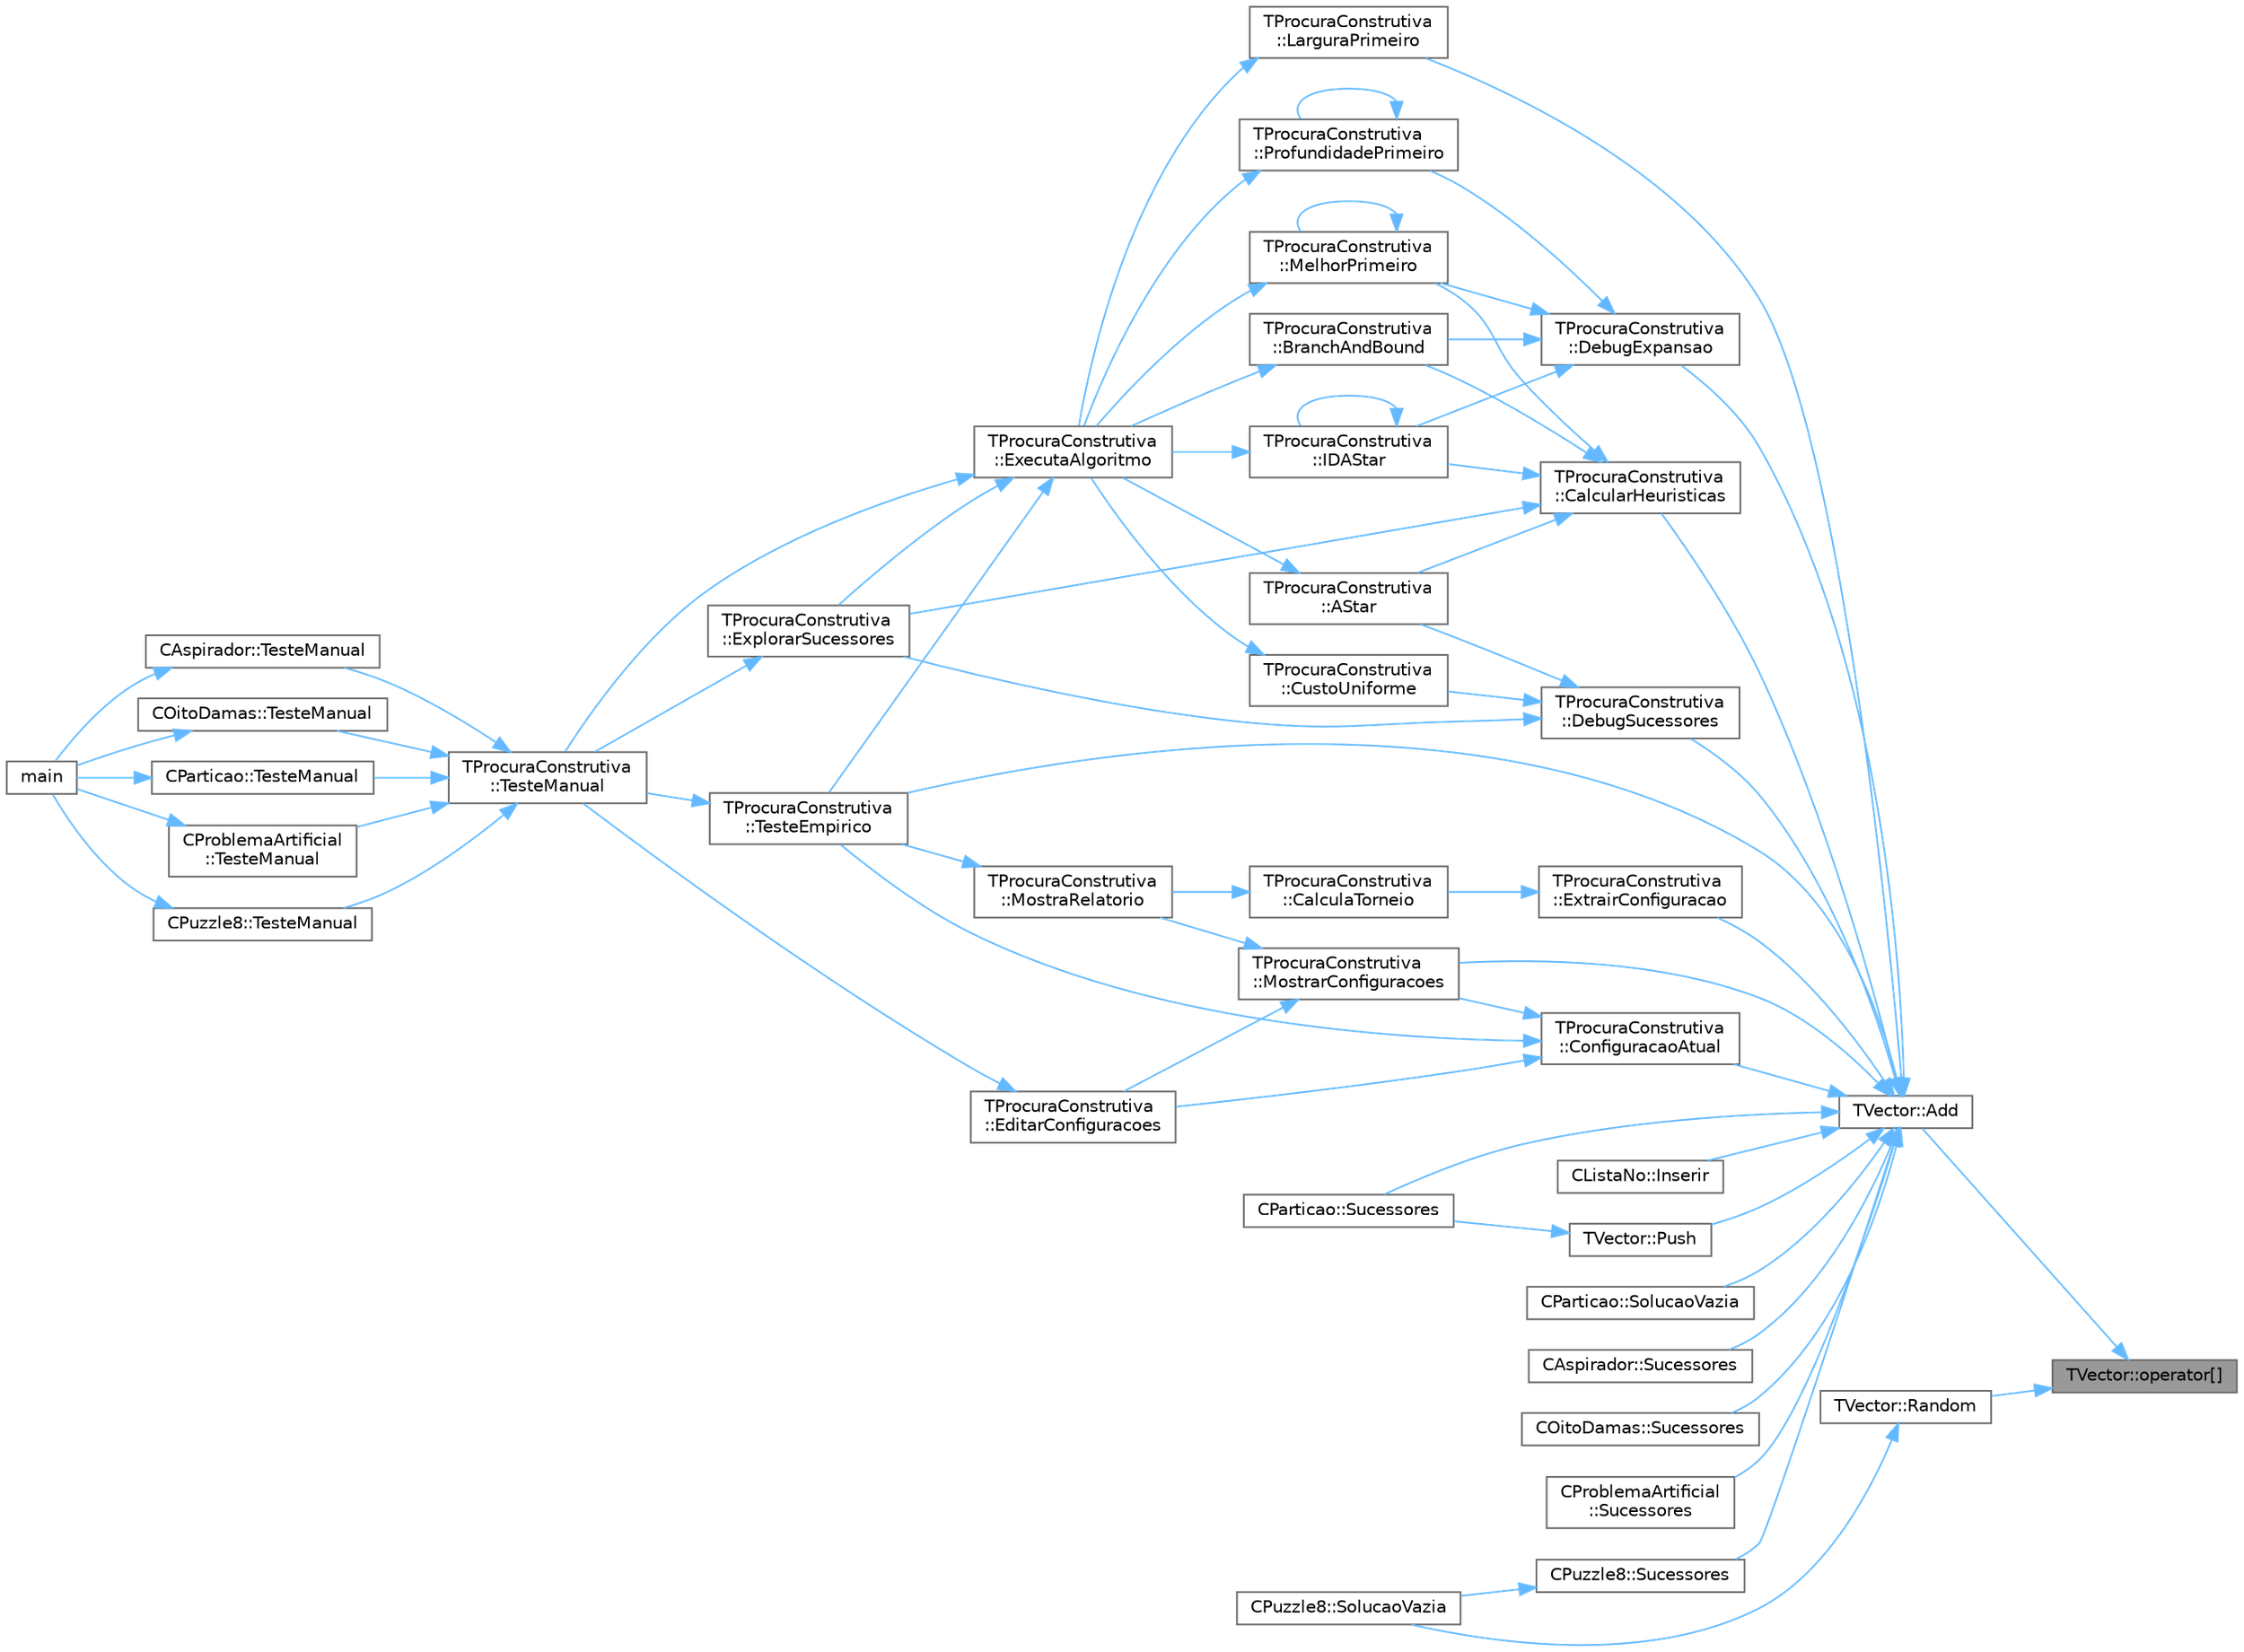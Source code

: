 digraph "TVector::operator[]"
{
 // LATEX_PDF_SIZE
  bgcolor="transparent";
  edge [fontname=Helvetica,fontsize=10,labelfontname=Helvetica,labelfontsize=10];
  node [fontname=Helvetica,fontsize=10,shape=box,height=0.2,width=0.4];
  rankdir="RL";
  Node1 [id="Node000001",label="TVector::operator[]",height=0.2,width=0.4,color="gray40", fillcolor="grey60", style="filled", fontcolor="black",tooltip=" "];
  Node1 -> Node2 [id="edge68_Node000001_Node000002",dir="back",color="steelblue1",style="solid",tooltip=" "];
  Node2 [id="Node000002",label="TVector::Add",height=0.2,width=0.4,color="grey40", fillcolor="white", style="filled",URL="$classTVector.html#a21e44df6bc9513d711e2047abc5abf3d",tooltip=" "];
  Node2 -> Node3 [id="edge69_Node000002_Node000003",dir="back",color="steelblue1",style="solid",tooltip=" "];
  Node3 [id="Node000003",label="TProcuraConstrutiva\l::CalcularHeuristicas",height=0.2,width=0.4,color="grey40", fillcolor="white", style="filled",URL="$classTProcuraConstrutiva.html#a640e74c9b6cd340761db671438ad679e",tooltip=" "];
  Node3 -> Node4 [id="edge70_Node000003_Node000004",dir="back",color="steelblue1",style="solid",tooltip=" "];
  Node4 [id="Node000004",label="TProcuraConstrutiva\l::AStar",height=0.2,width=0.4,color="grey40", fillcolor="white", style="filled",URL="$group__ProcurasInformadas.html#ga37dd78e1a9a6742700728135f81964b4",tooltip="Executa a procura A*, algoritmo informado."];
  Node4 -> Node5 [id="edge71_Node000004_Node000005",dir="back",color="steelblue1",style="solid",tooltip=" "];
  Node5 [id="Node000005",label="TProcuraConstrutiva\l::ExecutaAlgoritmo",height=0.2,width=0.4,color="grey40", fillcolor="white", style="filled",URL="$group__RedefinicaoOpcional.html#gae52871eb18c8ae656a2174acf43b3bb3",tooltip="Executa o algoritmo com os parametros atuais."];
  Node5 -> Node6 [id="edge72_Node000005_Node000006",dir="back",color="steelblue1",style="solid",tooltip=" "];
  Node6 [id="Node000006",label="TProcuraConstrutiva\l::ExplorarSucessores",height=0.2,width=0.4,color="grey40", fillcolor="white", style="filled",URL="$classTProcuraConstrutiva.html#ab5639efca5e48b564a8bdd9ec23a8955",tooltip=" "];
  Node6 -> Node7 [id="edge73_Node000006_Node000007",dir="back",color="steelblue1",style="solid",tooltip=" "];
  Node7 [id="Node000007",label="TProcuraConstrutiva\l::TesteManual",height=0.2,width=0.4,color="grey40", fillcolor="white", style="filled",URL="$group__RedefinicaoMandatoria.html#ga843a501e25cbaff7eb51d8d29995be3a",tooltip="Inicializa a interação com o utilizador."];
  Node7 -> Node8 [id="edge74_Node000007_Node000008",dir="back",color="steelblue1",style="solid",tooltip=" "];
  Node8 [id="Node000008",label="CAspirador::TesteManual",height=0.2,width=0.4,color="grey40", fillcolor="white", style="filled",URL="$classCAspirador.html#a718c8187439940dec18a46a9e9e024e3",tooltip="Inicializa a interação com o utilizador."];
  Node8 -> Node9 [id="edge75_Node000008_Node000009",dir="back",color="steelblue1",style="solid",tooltip=" "];
  Node9 [id="Node000009",label="main",height=0.2,width=0.4,color="grey40", fillcolor="white", style="filled",URL="$teste_8cpp.html#a0ddf1224851353fc92bfbff6f499fa97",tooltip=" "];
  Node7 -> Node10 [id="edge76_Node000007_Node000010",dir="back",color="steelblue1",style="solid",tooltip=" "];
  Node10 [id="Node000010",label="COitoDamas::TesteManual",height=0.2,width=0.4,color="grey40", fillcolor="white", style="filled",URL="$classCOitoDamas.html#a0fb443165d257ac17fc8cf5bc870404d",tooltip="Inicializa a interação com o utilizador."];
  Node10 -> Node9 [id="edge77_Node000010_Node000009",dir="back",color="steelblue1",style="solid",tooltip=" "];
  Node7 -> Node11 [id="edge78_Node000007_Node000011",dir="back",color="steelblue1",style="solid",tooltip=" "];
  Node11 [id="Node000011",label="CParticao::TesteManual",height=0.2,width=0.4,color="grey40", fillcolor="white", style="filled",URL="$classCParticao.html#aa4d328b9944991f3fc52ce0726111865",tooltip="Inicializa a interação com o utilizador."];
  Node11 -> Node9 [id="edge79_Node000011_Node000009",dir="back",color="steelblue1",style="solid",tooltip=" "];
  Node7 -> Node12 [id="edge80_Node000007_Node000012",dir="back",color="steelblue1",style="solid",tooltip=" "];
  Node12 [id="Node000012",label="CProblemaArtificial\l::TesteManual",height=0.2,width=0.4,color="grey40", fillcolor="white", style="filled",URL="$classCProblemaArtificial.html#abaad629eb538177261df40e1e27e92ed",tooltip="Inicializa a interação com o utilizador."];
  Node12 -> Node9 [id="edge81_Node000012_Node000009",dir="back",color="steelblue1",style="solid",tooltip=" "];
  Node7 -> Node13 [id="edge82_Node000007_Node000013",dir="back",color="steelblue1",style="solid",tooltip=" "];
  Node13 [id="Node000013",label="CPuzzle8::TesteManual",height=0.2,width=0.4,color="grey40", fillcolor="white", style="filled",URL="$classCPuzzle8.html#a06d2a8f5d7e3670eb6ee75d7a72b0265",tooltip="Inicializa a interação com o utilizador."];
  Node13 -> Node9 [id="edge83_Node000013_Node000009",dir="back",color="steelblue1",style="solid",tooltip=" "];
  Node5 -> Node14 [id="edge84_Node000005_Node000014",dir="back",color="steelblue1",style="solid",tooltip=" "];
  Node14 [id="Node000014",label="TProcuraConstrutiva\l::TesteEmpirico",height=0.2,width=0.4,color="grey40", fillcolor="white", style="filled",URL="$group__RedefinicaoOpcional.html#gab2fca28035f165ce7c1d40acbfc8c971",tooltip="Executa testes empíricos, em todas as configurações guardadas, nas instâncias selecionadas."];
  Node14 -> Node7 [id="edge85_Node000014_Node000007",dir="back",color="steelblue1",style="solid",tooltip=" "];
  Node5 -> Node7 [id="edge86_Node000005_Node000007",dir="back",color="steelblue1",style="solid",tooltip=" "];
  Node3 -> Node15 [id="edge87_Node000003_Node000015",dir="back",color="steelblue1",style="solid",tooltip=" "];
  Node15 [id="Node000015",label="TProcuraConstrutiva\l::BranchAndBound",height=0.2,width=0.4,color="grey40", fillcolor="white", style="filled",URL="$group__ProcurasInformadas.html#gafe804dbf6cabda9e627500c2d4f8aafd",tooltip="Executa o algoritmo Branch-and-Bound, um algoritmo informado."];
  Node15 -> Node5 [id="edge88_Node000015_Node000005",dir="back",color="steelblue1",style="solid",tooltip=" "];
  Node3 -> Node6 [id="edge89_Node000003_Node000006",dir="back",color="steelblue1",style="solid",tooltip=" "];
  Node3 -> Node16 [id="edge90_Node000003_Node000016",dir="back",color="steelblue1",style="solid",tooltip=" "];
  Node16 [id="Node000016",label="TProcuraConstrutiva\l::IDAStar",height=0.2,width=0.4,color="grey40", fillcolor="white", style="filled",URL="$group__ProcurasInformadas.html#gae77f9608e7988052377d7025bee7c4e8",tooltip="Executa a procura IDA*, algoritmo informado."];
  Node16 -> Node5 [id="edge91_Node000016_Node000005",dir="back",color="steelblue1",style="solid",tooltip=" "];
  Node16 -> Node16 [id="edge92_Node000016_Node000016",dir="back",color="steelblue1",style="solid",tooltip=" "];
  Node3 -> Node17 [id="edge93_Node000003_Node000017",dir="back",color="steelblue1",style="solid",tooltip=" "];
  Node17 [id="Node000017",label="TProcuraConstrutiva\l::MelhorPrimeiro",height=0.2,width=0.4,color="grey40", fillcolor="white", style="filled",URL="$group__ProcurasInformadas.html#gaebb84182343041bc276e4ceceb4b13aa",tooltip="Executa a procura melhor primeiro, algoritmo informado."];
  Node17 -> Node5 [id="edge94_Node000017_Node000005",dir="back",color="steelblue1",style="solid",tooltip=" "];
  Node17 -> Node17 [id="edge95_Node000017_Node000017",dir="back",color="steelblue1",style="solid",tooltip=" "];
  Node2 -> Node18 [id="edge96_Node000002_Node000018",dir="back",color="steelblue1",style="solid",tooltip=" "];
  Node18 [id="Node000018",label="TProcuraConstrutiva\l::ConfiguracaoAtual",height=0.2,width=0.4,color="grey40", fillcolor="white", style="filled",URL="$classTProcuraConstrutiva.html#a4c50b21dc4dc6a689af754dfce6e272f",tooltip=" "];
  Node18 -> Node19 [id="edge97_Node000018_Node000019",dir="back",color="steelblue1",style="solid",tooltip=" "];
  Node19 [id="Node000019",label="TProcuraConstrutiva\l::EditarConfiguracoes",height=0.2,width=0.4,color="grey40", fillcolor="white", style="filled",URL="$classTProcuraConstrutiva.html#a7e5329143aa8df478b68741d47fa6a7f",tooltip=" "];
  Node19 -> Node7 [id="edge98_Node000019_Node000007",dir="back",color="steelblue1",style="solid",tooltip=" "];
  Node18 -> Node20 [id="edge99_Node000018_Node000020",dir="back",color="steelblue1",style="solid",tooltip=" "];
  Node20 [id="Node000020",label="TProcuraConstrutiva\l::MostrarConfiguracoes",height=0.2,width=0.4,color="grey40", fillcolor="white", style="filled",URL="$classTProcuraConstrutiva.html#a9d4bc5b86186bcba9cbee82588ada2fb",tooltip=" "];
  Node20 -> Node19 [id="edge100_Node000020_Node000019",dir="back",color="steelblue1",style="solid",tooltip=" "];
  Node20 -> Node21 [id="edge101_Node000020_Node000021",dir="back",color="steelblue1",style="solid",tooltip=" "];
  Node21 [id="Node000021",label="TProcuraConstrutiva\l::MostraRelatorio",height=0.2,width=0.4,color="grey40", fillcolor="white", style="filled",URL="$classTProcuraConstrutiva.html#ac7e1356d8cd516f18380d4f4c5730c2b",tooltip=" "];
  Node21 -> Node14 [id="edge102_Node000021_Node000014",dir="back",color="steelblue1",style="solid",tooltip=" "];
  Node18 -> Node14 [id="edge103_Node000018_Node000014",dir="back",color="steelblue1",style="solid",tooltip=" "];
  Node2 -> Node22 [id="edge104_Node000002_Node000022",dir="back",color="steelblue1",style="solid",tooltip=" "];
  Node22 [id="Node000022",label="TProcuraConstrutiva\l::DebugExpansao",height=0.2,width=0.4,color="grey40", fillcolor="white", style="filled",URL="$classTProcuraConstrutiva.html#ad02feccb0f347d9a475ed1b883cc12aa",tooltip=" "];
  Node22 -> Node15 [id="edge105_Node000022_Node000015",dir="back",color="steelblue1",style="solid",tooltip=" "];
  Node22 -> Node16 [id="edge106_Node000022_Node000016",dir="back",color="steelblue1",style="solid",tooltip=" "];
  Node22 -> Node17 [id="edge107_Node000022_Node000017",dir="back",color="steelblue1",style="solid",tooltip=" "];
  Node22 -> Node23 [id="edge108_Node000022_Node000023",dir="back",color="steelblue1",style="solid",tooltip=" "];
  Node23 [id="Node000023",label="TProcuraConstrutiva\l::ProfundidadePrimeiro",height=0.2,width=0.4,color="grey40", fillcolor="white", style="filled",URL="$group__ProcurasCegas.html#gaf00d9776f6b25d56138efb6725b86228",tooltip="Executa a procura em profundidade primeiro, algoritmo cego."];
  Node23 -> Node5 [id="edge109_Node000023_Node000005",dir="back",color="steelblue1",style="solid",tooltip=" "];
  Node23 -> Node23 [id="edge110_Node000023_Node000023",dir="back",color="steelblue1",style="solid",tooltip=" "];
  Node2 -> Node24 [id="edge111_Node000002_Node000024",dir="back",color="steelblue1",style="solid",tooltip=" "];
  Node24 [id="Node000024",label="TProcuraConstrutiva\l::DebugSucessores",height=0.2,width=0.4,color="grey40", fillcolor="white", style="filled",URL="$classTProcuraConstrutiva.html#a08aa14ddc895426b2ce3df4d763cbbd7",tooltip=" "];
  Node24 -> Node4 [id="edge112_Node000024_Node000004",dir="back",color="steelblue1",style="solid",tooltip=" "];
  Node24 -> Node25 [id="edge113_Node000024_Node000025",dir="back",color="steelblue1",style="solid",tooltip=" "];
  Node25 [id="Node000025",label="TProcuraConstrutiva\l::CustoUniforme",height=0.2,width=0.4,color="grey40", fillcolor="white", style="filled",URL="$group__ProcurasCegas.html#ga2343fafdecfd55b69c0ffb71e8f9426b",tooltip="Executa a procura por custo uniforme, algoritmo cego."];
  Node25 -> Node5 [id="edge114_Node000025_Node000005",dir="back",color="steelblue1",style="solid",tooltip=" "];
  Node24 -> Node6 [id="edge115_Node000024_Node000006",dir="back",color="steelblue1",style="solid",tooltip=" "];
  Node2 -> Node26 [id="edge116_Node000002_Node000026",dir="back",color="steelblue1",style="solid",tooltip=" "];
  Node26 [id="Node000026",label="TProcuraConstrutiva\l::ExtrairConfiguracao",height=0.2,width=0.4,color="grey40", fillcolor="white", style="filled",URL="$classTProcuraConstrutiva.html#adc31f777cf89c56571baedd4a48cea47",tooltip=" "];
  Node26 -> Node27 [id="edge117_Node000026_Node000027",dir="back",color="steelblue1",style="solid",tooltip=" "];
  Node27 [id="Node000027",label="TProcuraConstrutiva\l::CalculaTorneio",height=0.2,width=0.4,color="grey40", fillcolor="white", style="filled",URL="$classTProcuraConstrutiva.html#a589640c821d42dbcc476971995b511bf",tooltip=" "];
  Node27 -> Node21 [id="edge118_Node000027_Node000021",dir="back",color="steelblue1",style="solid",tooltip=" "];
  Node2 -> Node28 [id="edge119_Node000002_Node000028",dir="back",color="steelblue1",style="solid",tooltip=" "];
  Node28 [id="Node000028",label="CListaNo::Inserir",height=0.2,width=0.4,color="grey40", fillcolor="white", style="filled",URL="$classCListaNo.html#a487ec70de88cd34f0f4356b5d0144c72",tooltip=" "];
  Node2 -> Node29 [id="edge120_Node000002_Node000029",dir="back",color="steelblue1",style="solid",tooltip=" "];
  Node29 [id="Node000029",label="TProcuraConstrutiva\l::LarguraPrimeiro",height=0.2,width=0.4,color="grey40", fillcolor="white", style="filled",URL="$group__ProcurasCegas.html#gafe656922894d8a27b4cfb70128793af0",tooltip="Executa a procura em largura primeiro, algoritmo cego."];
  Node29 -> Node5 [id="edge121_Node000029_Node000005",dir="back",color="steelblue1",style="solid",tooltip=" "];
  Node2 -> Node20 [id="edge122_Node000002_Node000020",dir="back",color="steelblue1",style="solid",tooltip=" "];
  Node2 -> Node30 [id="edge123_Node000002_Node000030",dir="back",color="steelblue1",style="solid",tooltip=" "];
  Node30 [id="Node000030",label="TVector::Push",height=0.2,width=0.4,color="grey40", fillcolor="white", style="filled",URL="$classTVector.html#ad9c1fb99a2d0d4f060c4746e6ce97d0f",tooltip=" "];
  Node30 -> Node31 [id="edge124_Node000030_Node000031",dir="back",color="steelblue1",style="solid",tooltip=" "];
  Node31 [id="Node000031",label="CParticao::Sucessores",height=0.2,width=0.4,color="grey40", fillcolor="white", style="filled",URL="$classCParticao.html#a5c6104354972acf2f6ed3d8ff7a8b98c",tooltip="Coloca em sucessores a lista de estados sucessores."];
  Node2 -> Node32 [id="edge125_Node000002_Node000032",dir="back",color="steelblue1",style="solid",tooltip=" "];
  Node32 [id="Node000032",label="CParticao::SolucaoVazia",height=0.2,width=0.4,color="grey40", fillcolor="white", style="filled",URL="$classCParticao.html#ac7bddec07a5f2d637785c13b32f2a4c5",tooltip="Coloca o objecto no estado inicial da procura."];
  Node2 -> Node33 [id="edge126_Node000002_Node000033",dir="back",color="steelblue1",style="solid",tooltip=" "];
  Node33 [id="Node000033",label="CAspirador::Sucessores",height=0.2,width=0.4,color="grey40", fillcolor="white", style="filled",URL="$classCAspirador.html#ac28dba7dd58b76f9d16f44ebac66fab8",tooltip="Coloca em sucessores a lista de estados sucessores."];
  Node2 -> Node34 [id="edge127_Node000002_Node000034",dir="back",color="steelblue1",style="solid",tooltip=" "];
  Node34 [id="Node000034",label="COitoDamas::Sucessores",height=0.2,width=0.4,color="grey40", fillcolor="white", style="filled",URL="$classCOitoDamas.html#ab384df7572c5a6e34ffe28b346aaf517",tooltip="Coloca em sucessores a lista de estados sucessores."];
  Node2 -> Node31 [id="edge128_Node000002_Node000031",dir="back",color="steelblue1",style="solid",tooltip=" "];
  Node2 -> Node35 [id="edge129_Node000002_Node000035",dir="back",color="steelblue1",style="solid",tooltip=" "];
  Node35 [id="Node000035",label="CProblemaArtificial\l::Sucessores",height=0.2,width=0.4,color="grey40", fillcolor="white", style="filled",URL="$classCProblemaArtificial.html#a8ecd3995c8ce751d5da10cc20709175c",tooltip="Coloca em sucessores a lista de estados sucessores."];
  Node2 -> Node36 [id="edge130_Node000002_Node000036",dir="back",color="steelblue1",style="solid",tooltip=" "];
  Node36 [id="Node000036",label="CPuzzle8::Sucessores",height=0.2,width=0.4,color="grey40", fillcolor="white", style="filled",URL="$classCPuzzle8.html#a65dd2ff8c163c5542a12b2213c2fd12a",tooltip="Coloca em sucessores a lista de estados sucessores."];
  Node36 -> Node37 [id="edge131_Node000036_Node000037",dir="back",color="steelblue1",style="solid",tooltip=" "];
  Node37 [id="Node000037",label="CPuzzle8::SolucaoVazia",height=0.2,width=0.4,color="grey40", fillcolor="white", style="filled",URL="$classCPuzzle8.html#a9cf95b2a057f5368736e503565fad846",tooltip="Coloca o objecto no estado inicial da procura."];
  Node2 -> Node14 [id="edge132_Node000002_Node000014",dir="back",color="steelblue1",style="solid",tooltip=" "];
  Node1 -> Node38 [id="edge133_Node000001_Node000038",dir="back",color="steelblue1",style="solid",tooltip=" "];
  Node38 [id="Node000038",label="TVector::Random",height=0.2,width=0.4,color="grey40", fillcolor="white", style="filled",URL="$classTVector.html#a769c6a55b72a463fd2313fbd638c7234",tooltip=" "];
  Node38 -> Node37 [id="edge134_Node000038_Node000037",dir="back",color="steelblue1",style="solid",tooltip=" "];
}
